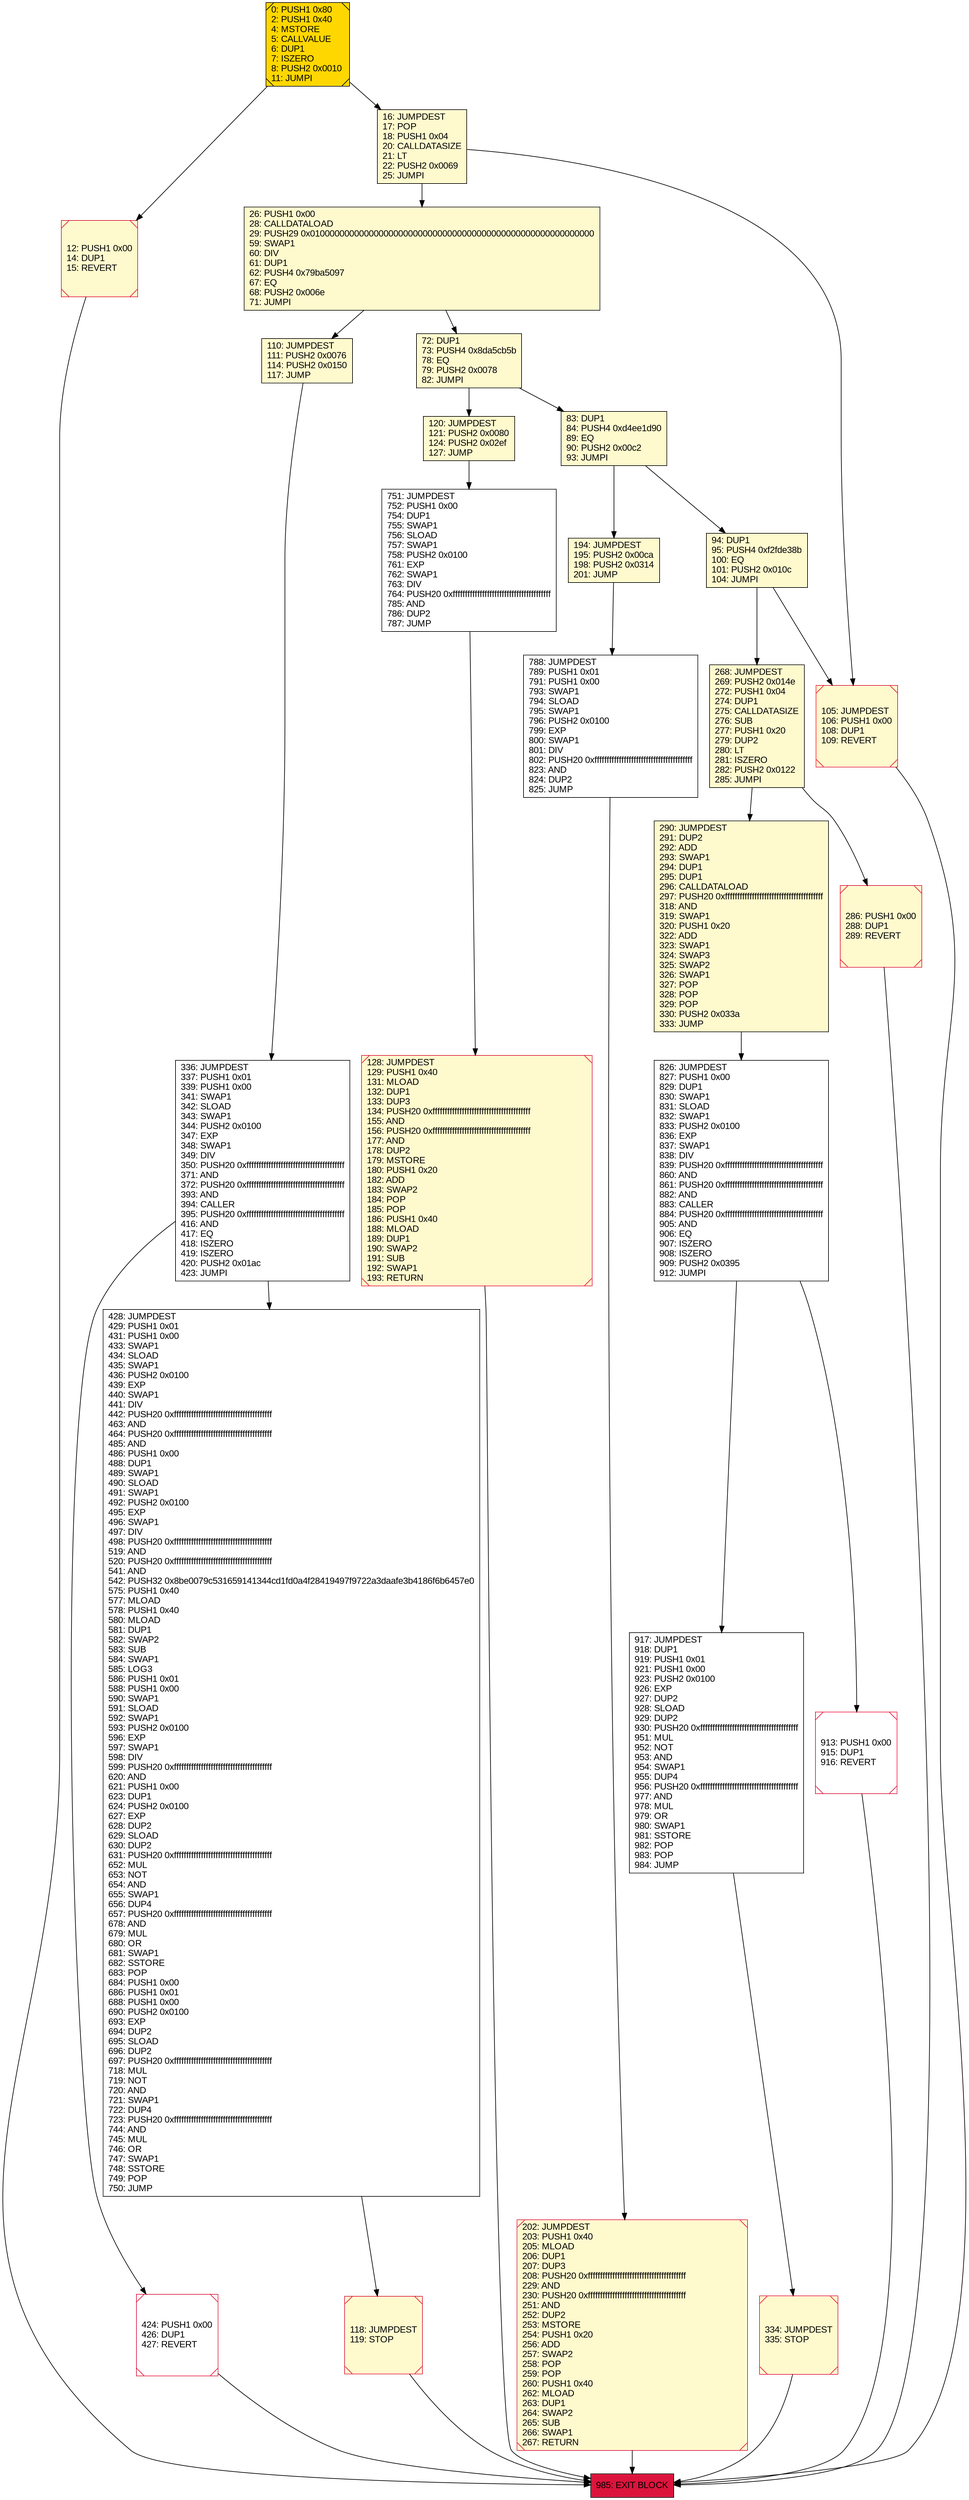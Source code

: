 digraph G {
bgcolor=transparent rankdir=UD;
node [shape=box style=filled color=black fillcolor=white fontname=arial fontcolor=black];
788 [label="788: JUMPDEST\l789: PUSH1 0x01\l791: PUSH1 0x00\l793: SWAP1\l794: SLOAD\l795: SWAP1\l796: PUSH2 0x0100\l799: EXP\l800: SWAP1\l801: DIV\l802: PUSH20 0xffffffffffffffffffffffffffffffffffffffff\l823: AND\l824: DUP2\l825: JUMP\l" ];
424 [label="424: PUSH1 0x00\l426: DUP1\l427: REVERT\l" shape=Msquare color=crimson ];
120 [label="120: JUMPDEST\l121: PUSH2 0x0080\l124: PUSH2 0x02ef\l127: JUMP\l" fillcolor=lemonchiffon ];
110 [label="110: JUMPDEST\l111: PUSH2 0x0076\l114: PUSH2 0x0150\l117: JUMP\l" fillcolor=lemonchiffon ];
268 [label="268: JUMPDEST\l269: PUSH2 0x014e\l272: PUSH1 0x04\l274: DUP1\l275: CALLDATASIZE\l276: SUB\l277: PUSH1 0x20\l279: DUP2\l280: LT\l281: ISZERO\l282: PUSH2 0x0122\l285: JUMPI\l" fillcolor=lemonchiffon ];
72 [label="72: DUP1\l73: PUSH4 0x8da5cb5b\l78: EQ\l79: PUSH2 0x0078\l82: JUMPI\l" fillcolor=lemonchiffon ];
26 [label="26: PUSH1 0x00\l28: CALLDATALOAD\l29: PUSH29 0x0100000000000000000000000000000000000000000000000000000000\l59: SWAP1\l60: DIV\l61: DUP1\l62: PUSH4 0x79ba5097\l67: EQ\l68: PUSH2 0x006e\l71: JUMPI\l" fillcolor=lemonchiffon ];
917 [label="917: JUMPDEST\l918: DUP1\l919: PUSH1 0x01\l921: PUSH1 0x00\l923: PUSH2 0x0100\l926: EXP\l927: DUP2\l928: SLOAD\l929: DUP2\l930: PUSH20 0xffffffffffffffffffffffffffffffffffffffff\l951: MUL\l952: NOT\l953: AND\l954: SWAP1\l955: DUP4\l956: PUSH20 0xffffffffffffffffffffffffffffffffffffffff\l977: AND\l978: MUL\l979: OR\l980: SWAP1\l981: SSTORE\l982: POP\l983: POP\l984: JUMP\l" ];
128 [label="128: JUMPDEST\l129: PUSH1 0x40\l131: MLOAD\l132: DUP1\l133: DUP3\l134: PUSH20 0xffffffffffffffffffffffffffffffffffffffff\l155: AND\l156: PUSH20 0xffffffffffffffffffffffffffffffffffffffff\l177: AND\l178: DUP2\l179: MSTORE\l180: PUSH1 0x20\l182: ADD\l183: SWAP2\l184: POP\l185: POP\l186: PUSH1 0x40\l188: MLOAD\l189: DUP1\l190: SWAP2\l191: SUB\l192: SWAP1\l193: RETURN\l" fillcolor=lemonchiffon shape=Msquare color=crimson ];
194 [label="194: JUMPDEST\l195: PUSH2 0x00ca\l198: PUSH2 0x0314\l201: JUMP\l" fillcolor=lemonchiffon ];
290 [label="290: JUMPDEST\l291: DUP2\l292: ADD\l293: SWAP1\l294: DUP1\l295: DUP1\l296: CALLDATALOAD\l297: PUSH20 0xffffffffffffffffffffffffffffffffffffffff\l318: AND\l319: SWAP1\l320: PUSH1 0x20\l322: ADD\l323: SWAP1\l324: SWAP3\l325: SWAP2\l326: SWAP1\l327: POP\l328: POP\l329: POP\l330: PUSH2 0x033a\l333: JUMP\l" fillcolor=lemonchiffon ];
0 [label="0: PUSH1 0x80\l2: PUSH1 0x40\l4: MSTORE\l5: CALLVALUE\l6: DUP1\l7: ISZERO\l8: PUSH2 0x0010\l11: JUMPI\l" fillcolor=lemonchiffon shape=Msquare fillcolor=gold ];
985 [label="985: EXIT BLOCK\l" fillcolor=crimson ];
751 [label="751: JUMPDEST\l752: PUSH1 0x00\l754: DUP1\l755: SWAP1\l756: SLOAD\l757: SWAP1\l758: PUSH2 0x0100\l761: EXP\l762: SWAP1\l763: DIV\l764: PUSH20 0xffffffffffffffffffffffffffffffffffffffff\l785: AND\l786: DUP2\l787: JUMP\l" ];
202 [label="202: JUMPDEST\l203: PUSH1 0x40\l205: MLOAD\l206: DUP1\l207: DUP3\l208: PUSH20 0xffffffffffffffffffffffffffffffffffffffff\l229: AND\l230: PUSH20 0xffffffffffffffffffffffffffffffffffffffff\l251: AND\l252: DUP2\l253: MSTORE\l254: PUSH1 0x20\l256: ADD\l257: SWAP2\l258: POP\l259: POP\l260: PUSH1 0x40\l262: MLOAD\l263: DUP1\l264: SWAP2\l265: SUB\l266: SWAP1\l267: RETURN\l" fillcolor=lemonchiffon shape=Msquare color=crimson ];
334 [label="334: JUMPDEST\l335: STOP\l" fillcolor=lemonchiffon shape=Msquare color=crimson ];
336 [label="336: JUMPDEST\l337: PUSH1 0x01\l339: PUSH1 0x00\l341: SWAP1\l342: SLOAD\l343: SWAP1\l344: PUSH2 0x0100\l347: EXP\l348: SWAP1\l349: DIV\l350: PUSH20 0xffffffffffffffffffffffffffffffffffffffff\l371: AND\l372: PUSH20 0xffffffffffffffffffffffffffffffffffffffff\l393: AND\l394: CALLER\l395: PUSH20 0xffffffffffffffffffffffffffffffffffffffff\l416: AND\l417: EQ\l418: ISZERO\l419: ISZERO\l420: PUSH2 0x01ac\l423: JUMPI\l" ];
826 [label="826: JUMPDEST\l827: PUSH1 0x00\l829: DUP1\l830: SWAP1\l831: SLOAD\l832: SWAP1\l833: PUSH2 0x0100\l836: EXP\l837: SWAP1\l838: DIV\l839: PUSH20 0xffffffffffffffffffffffffffffffffffffffff\l860: AND\l861: PUSH20 0xffffffffffffffffffffffffffffffffffffffff\l882: AND\l883: CALLER\l884: PUSH20 0xffffffffffffffffffffffffffffffffffffffff\l905: AND\l906: EQ\l907: ISZERO\l908: ISZERO\l909: PUSH2 0x0395\l912: JUMPI\l" ];
83 [label="83: DUP1\l84: PUSH4 0xd4ee1d90\l89: EQ\l90: PUSH2 0x00c2\l93: JUMPI\l" fillcolor=lemonchiffon ];
118 [label="118: JUMPDEST\l119: STOP\l" fillcolor=lemonchiffon shape=Msquare color=crimson ];
105 [label="105: JUMPDEST\l106: PUSH1 0x00\l108: DUP1\l109: REVERT\l" fillcolor=lemonchiffon shape=Msquare color=crimson ];
428 [label="428: JUMPDEST\l429: PUSH1 0x01\l431: PUSH1 0x00\l433: SWAP1\l434: SLOAD\l435: SWAP1\l436: PUSH2 0x0100\l439: EXP\l440: SWAP1\l441: DIV\l442: PUSH20 0xffffffffffffffffffffffffffffffffffffffff\l463: AND\l464: PUSH20 0xffffffffffffffffffffffffffffffffffffffff\l485: AND\l486: PUSH1 0x00\l488: DUP1\l489: SWAP1\l490: SLOAD\l491: SWAP1\l492: PUSH2 0x0100\l495: EXP\l496: SWAP1\l497: DIV\l498: PUSH20 0xffffffffffffffffffffffffffffffffffffffff\l519: AND\l520: PUSH20 0xffffffffffffffffffffffffffffffffffffffff\l541: AND\l542: PUSH32 0x8be0079c531659141344cd1fd0a4f28419497f9722a3daafe3b4186f6b6457e0\l575: PUSH1 0x40\l577: MLOAD\l578: PUSH1 0x40\l580: MLOAD\l581: DUP1\l582: SWAP2\l583: SUB\l584: SWAP1\l585: LOG3\l586: PUSH1 0x01\l588: PUSH1 0x00\l590: SWAP1\l591: SLOAD\l592: SWAP1\l593: PUSH2 0x0100\l596: EXP\l597: SWAP1\l598: DIV\l599: PUSH20 0xffffffffffffffffffffffffffffffffffffffff\l620: AND\l621: PUSH1 0x00\l623: DUP1\l624: PUSH2 0x0100\l627: EXP\l628: DUP2\l629: SLOAD\l630: DUP2\l631: PUSH20 0xffffffffffffffffffffffffffffffffffffffff\l652: MUL\l653: NOT\l654: AND\l655: SWAP1\l656: DUP4\l657: PUSH20 0xffffffffffffffffffffffffffffffffffffffff\l678: AND\l679: MUL\l680: OR\l681: SWAP1\l682: SSTORE\l683: POP\l684: PUSH1 0x00\l686: PUSH1 0x01\l688: PUSH1 0x00\l690: PUSH2 0x0100\l693: EXP\l694: DUP2\l695: SLOAD\l696: DUP2\l697: PUSH20 0xffffffffffffffffffffffffffffffffffffffff\l718: MUL\l719: NOT\l720: AND\l721: SWAP1\l722: DUP4\l723: PUSH20 0xffffffffffffffffffffffffffffffffffffffff\l744: AND\l745: MUL\l746: OR\l747: SWAP1\l748: SSTORE\l749: POP\l750: JUMP\l" ];
12 [label="12: PUSH1 0x00\l14: DUP1\l15: REVERT\l" fillcolor=lemonchiffon shape=Msquare color=crimson ];
913 [label="913: PUSH1 0x00\l915: DUP1\l916: REVERT\l" shape=Msquare color=crimson ];
94 [label="94: DUP1\l95: PUSH4 0xf2fde38b\l100: EQ\l101: PUSH2 0x010c\l104: JUMPI\l" fillcolor=lemonchiffon ];
16 [label="16: JUMPDEST\l17: POP\l18: PUSH1 0x04\l20: CALLDATASIZE\l21: LT\l22: PUSH2 0x0069\l25: JUMPI\l" fillcolor=lemonchiffon ];
286 [label="286: PUSH1 0x00\l288: DUP1\l289: REVERT\l" fillcolor=lemonchiffon shape=Msquare color=crimson ];
202 -> 985;
334 -> 985;
290 -> 826;
83 -> 194;
72 -> 120;
128 -> 985;
751 -> 128;
917 -> 334;
826 -> 917;
428 -> 118;
72 -> 83;
110 -> 336;
194 -> 788;
424 -> 985;
788 -> 202;
336 -> 424;
120 -> 751;
16 -> 105;
268 -> 290;
94 -> 105;
26 -> 110;
26 -> 72;
0 -> 16;
286 -> 985;
16 -> 26;
83 -> 94;
913 -> 985;
826 -> 913;
268 -> 286;
0 -> 12;
12 -> 985;
105 -> 985;
336 -> 428;
94 -> 268;
118 -> 985;
}